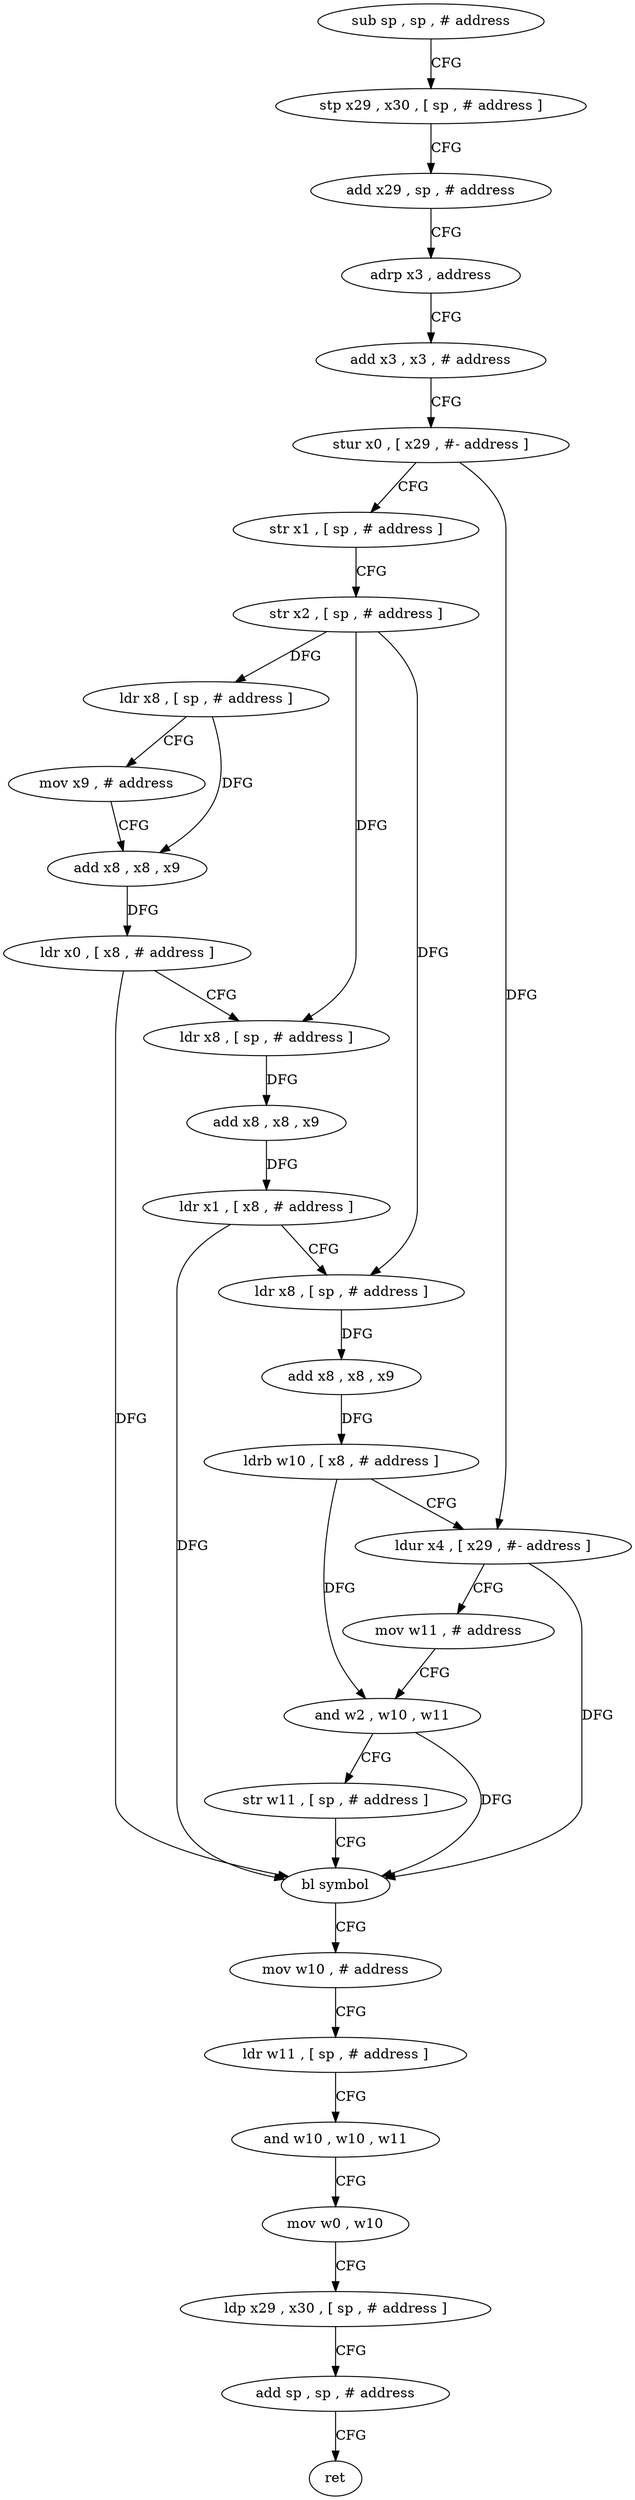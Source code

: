 digraph "func" {
"4217432" [label = "sub sp , sp , # address" ]
"4217436" [label = "stp x29 , x30 , [ sp , # address ]" ]
"4217440" [label = "add x29 , sp , # address" ]
"4217444" [label = "adrp x3 , address" ]
"4217448" [label = "add x3 , x3 , # address" ]
"4217452" [label = "stur x0 , [ x29 , #- address ]" ]
"4217456" [label = "str x1 , [ sp , # address ]" ]
"4217460" [label = "str x2 , [ sp , # address ]" ]
"4217464" [label = "ldr x8 , [ sp , # address ]" ]
"4217468" [label = "mov x9 , # address" ]
"4217472" [label = "add x8 , x8 , x9" ]
"4217476" [label = "ldr x0 , [ x8 , # address ]" ]
"4217480" [label = "ldr x8 , [ sp , # address ]" ]
"4217484" [label = "add x8 , x8 , x9" ]
"4217488" [label = "ldr x1 , [ x8 , # address ]" ]
"4217492" [label = "ldr x8 , [ sp , # address ]" ]
"4217496" [label = "add x8 , x8 , x9" ]
"4217500" [label = "ldrb w10 , [ x8 , # address ]" ]
"4217504" [label = "ldur x4 , [ x29 , #- address ]" ]
"4217508" [label = "mov w11 , # address" ]
"4217512" [label = "and w2 , w10 , w11" ]
"4217516" [label = "str w11 , [ sp , # address ]" ]
"4217520" [label = "bl symbol" ]
"4217524" [label = "mov w10 , # address" ]
"4217528" [label = "ldr w11 , [ sp , # address ]" ]
"4217532" [label = "and w10 , w10 , w11" ]
"4217536" [label = "mov w0 , w10" ]
"4217540" [label = "ldp x29 , x30 , [ sp , # address ]" ]
"4217544" [label = "add sp , sp , # address" ]
"4217548" [label = "ret" ]
"4217432" -> "4217436" [ label = "CFG" ]
"4217436" -> "4217440" [ label = "CFG" ]
"4217440" -> "4217444" [ label = "CFG" ]
"4217444" -> "4217448" [ label = "CFG" ]
"4217448" -> "4217452" [ label = "CFG" ]
"4217452" -> "4217456" [ label = "CFG" ]
"4217452" -> "4217504" [ label = "DFG" ]
"4217456" -> "4217460" [ label = "CFG" ]
"4217460" -> "4217464" [ label = "DFG" ]
"4217460" -> "4217480" [ label = "DFG" ]
"4217460" -> "4217492" [ label = "DFG" ]
"4217464" -> "4217468" [ label = "CFG" ]
"4217464" -> "4217472" [ label = "DFG" ]
"4217468" -> "4217472" [ label = "CFG" ]
"4217472" -> "4217476" [ label = "DFG" ]
"4217476" -> "4217480" [ label = "CFG" ]
"4217476" -> "4217520" [ label = "DFG" ]
"4217480" -> "4217484" [ label = "DFG" ]
"4217484" -> "4217488" [ label = "DFG" ]
"4217488" -> "4217492" [ label = "CFG" ]
"4217488" -> "4217520" [ label = "DFG" ]
"4217492" -> "4217496" [ label = "DFG" ]
"4217496" -> "4217500" [ label = "DFG" ]
"4217500" -> "4217504" [ label = "CFG" ]
"4217500" -> "4217512" [ label = "DFG" ]
"4217504" -> "4217508" [ label = "CFG" ]
"4217504" -> "4217520" [ label = "DFG" ]
"4217508" -> "4217512" [ label = "CFG" ]
"4217512" -> "4217516" [ label = "CFG" ]
"4217512" -> "4217520" [ label = "DFG" ]
"4217516" -> "4217520" [ label = "CFG" ]
"4217520" -> "4217524" [ label = "CFG" ]
"4217524" -> "4217528" [ label = "CFG" ]
"4217528" -> "4217532" [ label = "CFG" ]
"4217532" -> "4217536" [ label = "CFG" ]
"4217536" -> "4217540" [ label = "CFG" ]
"4217540" -> "4217544" [ label = "CFG" ]
"4217544" -> "4217548" [ label = "CFG" ]
}
